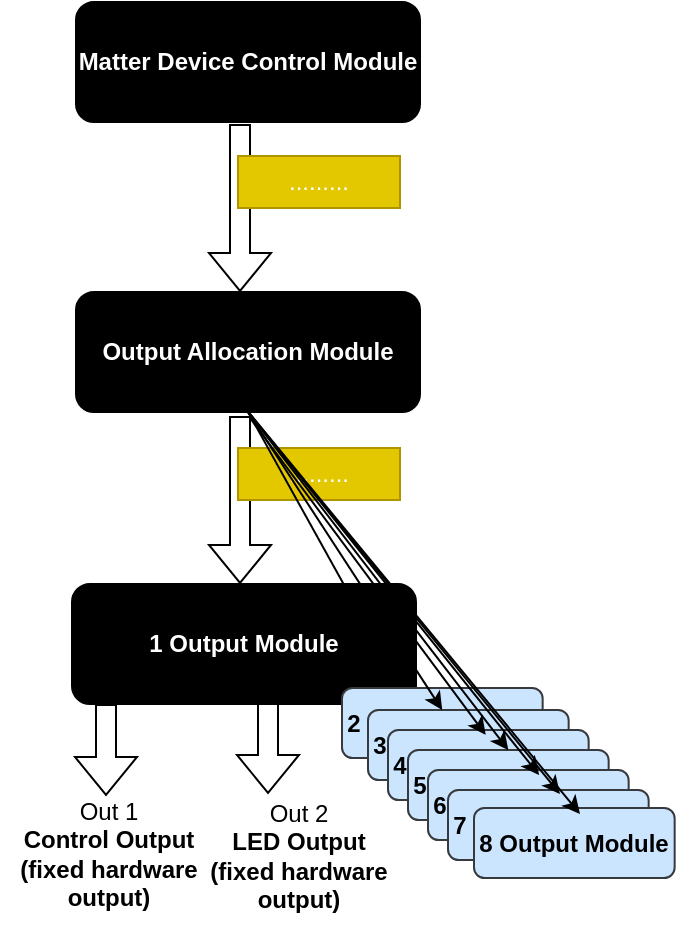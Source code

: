 <mxfile version="24.4.4" type="github" pages="6">
  <diagram name="Architecture" id="3tNNM1X5z_LQ3v7Zmcsf">
    <mxGraphModel dx="1160" dy="702" grid="0" gridSize="10" guides="1" tooltips="1" connect="1" arrows="1" fold="1" page="1" pageScale="1" pageWidth="850" pageHeight="1100" background="none" math="0" shadow="0">
      <root>
        <mxCell id="0" />
        <mxCell id="1" parent="0" />
        <UserObject label="&lt;b&gt;1 Output Module&lt;/b&gt;" link="data:page/id,SDVZ6m2dIcWAikIsJlS1" id="fAy4cRbwCINLskFZb-au-1">
          <mxCell style="rounded=1;whiteSpace=wrap;html=1;fillColor=#000000;fontColor=#FFFFFF;" parent="1" vertex="1">
            <mxGeometry x="293" y="929" width="172" height="60" as="geometry" />
          </mxCell>
        </UserObject>
        <mxCell id="fAy4cRbwCINLskFZb-au-11" value="&lt;b&gt;2 Output Module&lt;/b&gt;" style="rounded=1;whiteSpace=wrap;html=1;fillColor=#cce5ff;strokeColor=#36393d;" parent="1" vertex="1">
          <mxGeometry x="428" y="981" width="100.33" height="35" as="geometry" />
        </mxCell>
        <mxCell id="fAy4cRbwCINLskFZb-au-12" value="&lt;b&gt;3 Output Module&lt;/b&gt;" style="rounded=1;whiteSpace=wrap;html=1;fillColor=#cce5ff;strokeColor=#36393d;" parent="1" vertex="1">
          <mxGeometry x="441" y="992" width="100.33" height="35" as="geometry" />
        </mxCell>
        <mxCell id="fAy4cRbwCINLskFZb-au-13" value="&lt;b&gt;4 Output Module&lt;/b&gt;" style="rounded=1;whiteSpace=wrap;html=1;fillColor=#cce5ff;strokeColor=#36393d;" parent="1" vertex="1">
          <mxGeometry x="451" y="1002" width="100.33" height="35" as="geometry" />
        </mxCell>
        <mxCell id="fAy4cRbwCINLskFZb-au-14" value="&lt;b&gt;5 Output Module&lt;/b&gt;" style="rounded=1;whiteSpace=wrap;html=1;fillColor=#cce5ff;strokeColor=#36393d;" parent="1" vertex="1">
          <mxGeometry x="461" y="1012" width="100.33" height="35" as="geometry" />
        </mxCell>
        <mxCell id="fAy4cRbwCINLskFZb-au-15" value="&lt;b&gt;6 Output Module&lt;/b&gt;" style="rounded=1;whiteSpace=wrap;html=1;fillColor=#cce5ff;strokeColor=#36393d;" parent="1" vertex="1">
          <mxGeometry x="471" y="1022" width="100.33" height="35" as="geometry" />
        </mxCell>
        <mxCell id="fAy4cRbwCINLskFZb-au-16" value="&lt;b&gt;7 Output Module&lt;/b&gt;" style="rounded=1;whiteSpace=wrap;html=1;fillColor=#cce5ff;strokeColor=#36393d;" parent="1" vertex="1">
          <mxGeometry x="481" y="1032" width="100.33" height="35" as="geometry" />
        </mxCell>
        <mxCell id="fAy4cRbwCINLskFZb-au-17" value="&lt;b&gt;8 Output Module&lt;/b&gt;" style="rounded=1;whiteSpace=wrap;html=1;fillColor=#cce5ff;strokeColor=#36393d;" parent="1" vertex="1">
          <mxGeometry x="494" y="1041" width="100.33" height="35" as="geometry" />
        </mxCell>
        <mxCell id="ux4bUXaMXEddhi8iajMC-2" value="" style="shape=flexArrow;endArrow=classic;html=1;rounded=0;" parent="1" edge="1">
          <mxGeometry width="50" height="50" relative="1" as="geometry">
            <mxPoint x="377" y="845" as="sourcePoint" />
            <mxPoint x="377" y="929" as="targetPoint" />
          </mxGeometry>
        </mxCell>
        <UserObject label="&lt;font color=&quot;#ffffff&quot;&gt;.........&lt;/font&gt;" link="data:page/id,x37iSuyGTZj7YB0T2Fns" id="trt422tmJs_5_FZKnpYO-1">
          <mxCell style="rounded=0;whiteSpace=wrap;html=1;fillColor=#e3c800;strokeColor=#B09500;fontColor=#000000;" parent="1" vertex="1">
            <mxGeometry x="376" y="861" width="81" height="26" as="geometry" />
          </mxCell>
        </UserObject>
        <mxCell id="wxT5oKkkRgQmS80elWKP-1" value="" style="shape=flexArrow;endArrow=classic;html=1;rounded=0;" parent="1" edge="1">
          <mxGeometry width="50" height="50" relative="1" as="geometry">
            <mxPoint x="310" y="989" as="sourcePoint" />
            <mxPoint x="310" y="1035" as="targetPoint" />
          </mxGeometry>
        </mxCell>
        <mxCell id="wxT5oKkkRgQmS80elWKP-2" value="" style="shape=flexArrow;endArrow=classic;html=1;rounded=0;" parent="1" edge="1">
          <mxGeometry width="50" height="50" relative="1" as="geometry">
            <mxPoint x="391" y="988" as="sourcePoint" />
            <mxPoint x="391" y="1034" as="targetPoint" />
          </mxGeometry>
        </mxCell>
        <mxCell id="wxT5oKkkRgQmS80elWKP-3" value="Out 1&lt;div&gt;&lt;b&gt;Control Output&lt;/b&gt;&lt;/div&gt;&lt;div&gt;&lt;b&gt;(fixed hardware&lt;/b&gt;&lt;/div&gt;&lt;div&gt;&lt;b&gt;output)&lt;/b&gt;&lt;/div&gt;" style="text;html=1;align=center;verticalAlign=middle;resizable=0;points=[];autosize=1;strokeColor=none;fillColor=none;" parent="1" vertex="1">
          <mxGeometry x="257" y="1029" width="107" height="70" as="geometry" />
        </mxCell>
        <mxCell id="9pxlGcknDMdws_vcNT_B-1" value="Out 2&lt;div&gt;&lt;b&gt;LED Output&lt;/b&gt;&lt;/div&gt;&lt;div&gt;&lt;div&gt;&lt;b&gt;(fixed hardware&lt;/b&gt;&lt;/div&gt;&lt;div&gt;&lt;b&gt;output)&lt;/b&gt;&lt;/div&gt;&lt;/div&gt;" style="text;html=1;align=center;verticalAlign=middle;resizable=0;points=[];autosize=1;strokeColor=none;fillColor=none;" parent="1" vertex="1">
          <mxGeometry x="352" y="1030" width="107" height="70" as="geometry" />
        </mxCell>
        <UserObject label="&lt;b&gt;Output Allocation Module&lt;/b&gt;" link="data:page/id,f13qpNif5W2N2oETGpjO" id="vfjMXeYuusqqXOGD4zw7-1">
          <mxCell style="rounded=1;whiteSpace=wrap;html=1;fillColor=#000000;fontColor=#FFFFFF;" parent="1" vertex="1">
            <mxGeometry x="295" y="783" width="172" height="60" as="geometry" />
          </mxCell>
        </UserObject>
        <mxCell id="m_XG7xQePaBYRRnWptKg-1" value="" style="shape=flexArrow;endArrow=classic;html=1;rounded=0;" parent="1" edge="1">
          <mxGeometry width="50" height="50" relative="1" as="geometry">
            <mxPoint x="377" y="699" as="sourcePoint" />
            <mxPoint x="377" y="783" as="targetPoint" />
          </mxGeometry>
        </mxCell>
        <UserObject label="&lt;font color=&quot;#ffffff&quot;&gt;.........&lt;/font&gt;" link="data:page/id,_CJlaNm810BKsSvQgKIT" id="m_XG7xQePaBYRRnWptKg-2">
          <mxCell style="rounded=0;whiteSpace=wrap;html=1;fillColor=#e3c800;strokeColor=#B09500;fontColor=#000000;" parent="1" vertex="1">
            <mxGeometry x="376" y="715" width="81" height="26" as="geometry" />
          </mxCell>
        </UserObject>
        <mxCell id="jWVe9jhLpJO2bFFUr-xW-1" value="" style="endArrow=classic;html=1;rounded=0;exitX=0.5;exitY=1;exitDx=0;exitDy=0;entryX=0.366;entryY=0.037;entryDx=0;entryDy=0;entryPerimeter=0;" parent="1" source="vfjMXeYuusqqXOGD4zw7-1" edge="1">
          <mxGeometry width="50" height="50" relative="1" as="geometry">
            <mxPoint x="453" y="856" as="sourcePoint" />
            <mxPoint x="451.721" y="970.295" as="targetPoint" />
          </mxGeometry>
        </mxCell>
        <mxCell id="jWVe9jhLpJO2bFFUr-xW-2" value="" style="endArrow=classic;html=1;rounded=0;entryX=0.37;entryY=0;entryDx=0;entryDy=0;entryPerimeter=0;exitX=0.5;exitY=1;exitDx=0;exitDy=0;" parent="1" source="vfjMXeYuusqqXOGD4zw7-1" target="fAy4cRbwCINLskFZb-au-12" edge="1">
          <mxGeometry width="50" height="50" relative="1" as="geometry">
            <mxPoint x="384" y="851" as="sourcePoint" />
            <mxPoint x="460" y="978" as="targetPoint" />
          </mxGeometry>
        </mxCell>
        <mxCell id="jWVe9jhLpJO2bFFUr-xW-3" value="" style="endArrow=classic;html=1;rounded=0;entryX=0.487;entryY=0.069;entryDx=0;entryDy=0;entryPerimeter=0;" parent="1" target="fAy4cRbwCINLskFZb-au-13" edge="1">
          <mxGeometry width="50" height="50" relative="1" as="geometry">
            <mxPoint x="382" y="846" as="sourcePoint" />
            <mxPoint x="479" y="992" as="targetPoint" />
          </mxGeometry>
        </mxCell>
        <mxCell id="jWVe9jhLpJO2bFFUr-xW-4" value="" style="endArrow=classic;html=1;rounded=0;entryX=0.5;entryY=0;entryDx=0;entryDy=0;exitX=0.5;exitY=1;exitDx=0;exitDy=0;" parent="1" source="vfjMXeYuusqqXOGD4zw7-1" target="fAy4cRbwCINLskFZb-au-14" edge="1">
          <mxGeometry width="50" height="50" relative="1" as="geometry">
            <mxPoint x="392" y="856" as="sourcePoint" />
            <mxPoint x="510" y="1014" as="targetPoint" />
          </mxGeometry>
        </mxCell>
        <mxCell id="jWVe9jhLpJO2bFFUr-xW-5" value="" style="endArrow=classic;html=1;rounded=0;entryX=0.554;entryY=0.071;entryDx=0;entryDy=0;entryPerimeter=0;" parent="1" target="fAy4cRbwCINLskFZb-au-15" edge="1">
          <mxGeometry width="50" height="50" relative="1" as="geometry">
            <mxPoint x="382" y="844" as="sourcePoint" />
            <mxPoint x="521" y="1022" as="targetPoint" />
          </mxGeometry>
        </mxCell>
        <mxCell id="jWVe9jhLpJO2bFFUr-xW-6" value="" style="endArrow=classic;html=1;rounded=0;entryX=0.554;entryY=0.071;entryDx=0;entryDy=0;entryPerimeter=0;exitX=0.5;exitY=1;exitDx=0;exitDy=0;" parent="1" source="vfjMXeYuusqqXOGD4zw7-1" edge="1">
          <mxGeometry width="50" height="50" relative="1" as="geometry">
            <mxPoint x="392" y="854" as="sourcePoint" />
            <mxPoint x="537" y="1034" as="targetPoint" />
          </mxGeometry>
        </mxCell>
        <mxCell id="jWVe9jhLpJO2bFFUr-xW-7" value="" style="endArrow=classic;html=1;rounded=0;entryX=0.554;entryY=0.071;entryDx=0;entryDy=0;entryPerimeter=0;" parent="1" edge="1">
          <mxGeometry width="50" height="50" relative="1" as="geometry">
            <mxPoint x="382" y="844" as="sourcePoint" />
            <mxPoint x="547" y="1044" as="targetPoint" />
          </mxGeometry>
        </mxCell>
        <UserObject label="&lt;b&gt;Matter Device Control Module&lt;/b&gt;" link="data:page/id,f13qpNif5W2N2oETGpjO" id="OaNki6vrqeqxyBiYRJJm-1">
          <mxCell style="rounded=1;whiteSpace=wrap;html=1;fillColor=#000000;fontColor=#FFFFFF;" vertex="1" parent="1">
            <mxGeometry x="295" y="638" width="172" height="60" as="geometry" />
          </mxCell>
        </UserObject>
      </root>
    </mxGraphModel>
  </diagram>
  <diagram name="96- Output allocation module" id="f13qpNif5W2N2oETGpjO">
    <mxGraphModel dx="1160" dy="1802" grid="0" gridSize="10" guides="1" tooltips="1" connect="1" arrows="1" fold="1" page="1" pageScale="1" pageWidth="850" pageHeight="1100" background="none" backgroundImage="{&quot;src&quot;:&quot;data:page/id,3tNNM1X5z_LQ3v7Zmcsf&quot;}" math="0" shadow="0">
      <root>
        <mxCell id="iN4MMuQWKGQ09hD97ne7-0" />
        <mxCell id="iN4MMuQWKGQ09hD97ne7-1" parent="iN4MMuQWKGQ09hD97ne7-0" />
        <mxCell id="iN4MMuQWKGQ09hD97ne7-2" value="&lt;div style=&quot;box-sizing: border-box; font-family: &amp;quot;Segoe UI VSS (Regular)&amp;quot;, &amp;quot;Segoe UI&amp;quot;, -apple-system, BlinkMacSystemFont, Roboto, &amp;quot;Helvetica Neue&amp;quot;, Helvetica, Ubuntu, Arial, sans-serif, &amp;quot;Apple Color Emoji&amp;quot;, &amp;quot;Segoe UI Emoji&amp;quot;, &amp;quot;Segoe UI Symbol&amp;quot;; font-size: 14px; text-align: start;&quot;&gt;&lt;div style=&quot;box-sizing: border-box;&quot;&gt;&lt;div style=&quot;box-sizing: border-box;&quot;&gt;&lt;div&gt;&lt;div style=&quot;box-sizing: border-box;&quot;&gt;Available modules (in this context hardware pluggable modules) which can be selected&lt;/div&gt;&lt;div style=&quot;box-sizing: border-box;&quot;&gt;&lt;ol style=&quot;box-sizing: border-box; padding-left: 40px;&quot;&gt;&lt;li style=&quot;box-sizing: border-box; list-style: inherit;&quot;&gt;Switch&lt;br style=&quot;box-sizing: border-box;&quot;&gt;&lt;/li&gt;&lt;li style=&quot;box-sizing: border-box; list-style: inherit;&quot;&gt;Switch Large&lt;/li&gt;&lt;li style=&quot;box-sizing: border-box; list-style: inherit;&quot;&gt;Dimmer&lt;/li&gt;&lt;li style=&quot;box-sizing: border-box; list-style: inherit;&quot;&gt;Regulator&lt;br style=&quot;box-sizing: border-box;&quot;&gt;&lt;/li&gt;&lt;li style=&quot;box-sizing: border-box; list-style: inherit;&quot;&gt;Regulator Large&lt;/li&gt;&lt;li style=&quot;box-sizing: border-box; list-style: inherit;&quot;&gt;Plug&lt;/li&gt;&lt;li style=&quot;box-sizing: border-box; list-style: inherit;&quot;&gt;Plug Large&lt;/li&gt;&lt;li style=&quot;box-sizing: border-box; list-style: inherit;&quot;&gt;spare&lt;/li&gt;&lt;li style=&quot;box-sizing: border-box; list-style: inherit;&quot;&gt;spare&lt;/li&gt;&lt;li style=&quot;box-sizing: border-box; list-style: inherit;&quot;&gt;Empty&lt;/li&gt;&lt;/ol&gt;&lt;/div&gt;&lt;div style=&quot;box-sizing: border-box;&quot;&gt;Modules are standard size modules and occupies 1 position, The large modules uses 2 positions, meaning each large module occupies 2 led control outputs and 2 level control outputs.&lt;/div&gt;&lt;div style=&quot;box-sizing: border-box;&quot;&gt;&lt;br style=&quot;box-sizing: border-box;&quot;&gt;&lt;/div&gt;&lt;div style=&quot;box-sizing: border-box;&quot;&gt;Based on the input, the allocator has to allocate the values to the output modules.&lt;/div&gt;&lt;/div&gt;&lt;div&gt;&lt;b&gt;&lt;br&gt;&lt;/b&gt;&lt;/div&gt;&lt;ul style=&quot;box-sizing: border-box; padding: 0px 0px 0px 40px;&quot;&gt;&lt;li style=&quot;box-sizing: border-box; list-style: inherit;&quot;&gt;&lt;div style=&quot;box-sizing: border-box;&quot;&gt;&lt;b style=&quot;box-sizing: border-box;&quot;&gt;Allocation Logic&lt;/b&gt;&lt;/div&gt;&lt;div style=&quot;box-sizing: border-box;&quot;&gt;&lt;ul style=&quot;box-sizing: border-box; padding: 0px 0px 0px 40px;&quot;&gt;&lt;li style=&quot;box-sizing: border-box; list-style: inherit;&quot;&gt;Allocate module 1 to Output module 1 output&lt;/li&gt;&lt;ul style=&quot;box-sizing: border-box; padding: 0px 0px 0px 40px;&quot;&gt;&lt;li style=&quot;box-sizing: border-box; list-style: inherit;&quot;&gt;If module 1 is large module, reserve output module 2 output&lt;/li&gt;&lt;/ul&gt;&lt;li style=&quot;box-sizing: border-box; list-style: inherit;&quot;&gt;Check next available output module, allocate the output of the module to next available output module and reserve the next output module, if the module is large&lt;/li&gt;&lt;li style=&quot;box-sizing: border-box; list-style: inherit;&quot;&gt;If module is empty allocate to next output module output&lt;/li&gt;&lt;li style=&quot;box-sizing: border-box; list-style: inherit;&quot;&gt;Allocate until the last module&amp;nbsp;&lt;/li&gt;&lt;li style=&quot;box-sizing: border-box; list-style: inherit;&quot;&gt;If module takes more than 8 output modules, ignore allocation after the 8th output module&lt;/li&gt;&lt;/ul&gt;&lt;div style=&quot;box-sizing: border-box;&quot;&gt;Example:&amp;nbsp;&lt;/div&gt;&lt;div style=&quot;box-sizing: border-box;&quot;&gt;types&lt;/div&gt;&lt;div style=&quot;box-sizing: border-box;&quot;&gt;1- Switch&lt;/div&gt;&lt;div style=&quot;box-sizing: border-box;&quot;&gt;2-Regulator Large&lt;/div&gt;&lt;div style=&quot;box-sizing: border-box;&quot;&gt;3- Dimmer&lt;/div&gt;&lt;div style=&quot;box-sizing: border-box;&quot;&gt;4-Plug Large&lt;/div&gt;&lt;div style=&quot;box-sizing: border-box;&quot;&gt;5-Empty&lt;/div&gt;&lt;div style=&quot;box-sizing: border-box;&quot;&gt;6-Empty&lt;/div&gt;&lt;div style=&quot;box-sizing: border-box;&quot;&gt;7-Empty&lt;/div&gt;&lt;div style=&quot;box-sizing: border-box;&quot;&gt;8-empty&lt;/div&gt;&lt;div style=&quot;box-sizing: border-box;&quot;&gt;&lt;br style=&quot;box-sizing: border-box;&quot;&gt;&lt;/div&gt;&lt;div style=&quot;box-sizing: border-box;&quot;&gt;Allocation based on the example:&lt;/div&gt;&lt;div style=&quot;box-sizing: border-box;&quot;&gt;Output Module 1 - Switch (occupies 1 output module)&lt;/div&gt;&lt;div style=&quot;box-sizing: border-box;&quot;&gt;Output Module 2 - Regulator Large (occupies 2 output modules)&lt;/div&gt;&lt;div style=&quot;box-sizing: border-box;&quot;&gt;Output Module 3 - Reserve (occupied by regulator large)&lt;/div&gt;&lt;div style=&quot;box-sizing: border-box;&quot;&gt;Output Module 4 - Dimmer&amp;nbsp;&lt;span style=&quot;box-sizing: border-box;&quot;&gt;(occupies 1 output module)&lt;/span&gt;&lt;/div&gt;&lt;div style=&quot;box-sizing: border-box;&quot;&gt;Output Module 5 - Plug&amp;nbsp; Large (Occupies 2 output modules)&lt;/div&gt;&lt;div style=&quot;box-sizing: border-box;&quot;&gt;&lt;span style=&quot;box-sizing: border-box;&quot;&gt;Output Module 6 - Reserve (occupied by plug large)&lt;/span&gt;&lt;br style=&quot;box-sizing: border-box;&quot;&gt;&lt;/div&gt;&lt;div style=&quot;box-sizing: border-box;&quot;&gt;&lt;span style=&quot;box-sizing: border-box;&quot;&gt;Output Module 7 - Reserve&lt;/span&gt;&lt;/div&gt;&lt;div style=&quot;box-sizing: border-box;&quot;&gt;&lt;span style=&quot;box-sizing: border-box;&quot;&gt;Output Module 8 - Reserve&lt;/span&gt;&lt;/div&gt;&lt;div style=&quot;box-sizing: border-box;&quot;&gt;&lt;br style=&quot;box-sizing: border-box;&quot;&gt;&lt;/div&gt;&lt;/div&gt;&lt;div style=&quot;box-sizing: border-box;&quot;&gt;&lt;br style=&quot;box-sizing: border-box;&quot;&gt;&lt;/div&gt;&lt;div style=&quot;box-sizing: border-box;&quot;&gt;&lt;b style=&quot;box-sizing: border-box;&quot;&gt;Control Logic&lt;/b&gt;&lt;/div&gt;&lt;div style=&quot;box-sizing: border-box;&quot;&gt;&lt;span style=&quot;box-sizing: border-box;&quot;&gt;&amp;nbsp;&lt;/span&gt;&lt;br style=&quot;box-sizing: border-box;&quot;&gt;&lt;/div&gt;&lt;div style=&quot;box-sizing: border-box;&quot;&gt;&lt;i style=&quot;box-sizing: border-box;&quot;&gt;&lt;u style=&quot;box-sizing: border-box;&quot;&gt;Type: Switch, Plug, Plug Large&lt;/u&gt;&lt;/i&gt;&lt;/div&gt;&lt;div style=&quot;box-sizing: border-box;&quot;&gt;&lt;ol style=&quot;box-sizing: border-box; padding-left: 40px;&quot;&gt;&lt;li style=&quot;box-sizing: border-box; list-style: inherit;&quot;&gt;PWM = off&lt;/li&gt;&lt;li style=&quot;box-sizing: border-box; list-style: inherit;&quot;&gt;&lt;span style=&quot;box-sizing: border-box;&quot;&gt;Number of leds-1&lt;/span&gt;&lt;br style=&quot;box-sizing: border-box;&quot;&gt;&lt;/li&gt;&lt;li style=&quot;box-sizing: border-box; list-style: inherit;&quot;&gt;&lt;span style=&quot;box-sizing: border-box;&quot;&gt;&lt;br style=&quot;box-sizing: border-box;&quot;&gt;State is off, then Output level 0%&lt;br style=&quot;box-sizing: border-box;&quot;&gt;&lt;/span&gt;State is on then Output level 100%&lt;/li&gt;&lt;li style=&quot;box-sizing: border-box; list-style: inherit;&quot;&gt;Switch led color (global value)&lt;/li&gt;&lt;li style=&quot;box-sizing: border-box; list-style: inherit;&quot;&gt;Led brightness = Required Visible brightness (calculated by ambient light sensor module) from global variable + Switch light compensation (global value)&lt;/li&gt;&lt;/ol&gt;&lt;div style=&quot;box-sizing: border-box;&quot;&gt;&lt;div style=&quot;box-sizing: border-box;&quot;&gt;&lt;i style=&quot;box-sizing: border-box;&quot;&gt;&lt;u style=&quot;box-sizing: border-box;&quot;&gt;Type: Dimmer, Regulator, Regulator Large&lt;/u&gt;&lt;/i&gt;&lt;/div&gt;&lt;div style=&quot;box-sizing: border-box;&quot;&gt;&lt;ol style=&quot;box-sizing: border-box; padding-left: 40px;&quot;&gt;&lt;li style=&quot;box-sizing: border-box; list-style: inherit;&quot;&gt;PWM = on&amp;nbsp;&lt;/li&gt;&lt;li style=&quot;box-sizing: border-box; list-style: inherit;&quot;&gt;&lt;span style=&quot;box-sizing: border-box;&quot;&gt;Number of leds - Set based on level - 0 to 5 (eg: if 100% 5 leds, 50%-2 leds) and when state is on&lt;br style=&quot;box-sizing: border-box;&quot;&gt;&lt;/span&gt;When state is off number of leds to 0&lt;/li&gt;&lt;li style=&quot;box-sizing: border-box; list-style: inherit;&quot;&gt;Set level passes to level when state is on level is 0 when state is off&lt;/li&gt;&lt;li style=&quot;box-sizing: border-box; list-style: inherit;&quot;&gt;Switch led color (global value)&lt;br style=&quot;box-sizing: border-box;&quot;&gt;&lt;/li&gt;&lt;li style=&quot;box-sizing: border-box; list-style: inherit;&quot;&gt;Led brightness = Required Visible brightness (calculated by ambient light sensor) + Switch light compensation (global value)&lt;/li&gt;&lt;/ol&gt;&lt;div style=&quot;box-sizing: border-box;&quot;&gt;Type: Empty&lt;/div&gt;&lt;div style=&quot;box-sizing: border-box;&quot;&gt;&lt;ol style=&quot;box-sizing: border-box; padding-left: 40px;&quot;&gt;&lt;li style=&quot;box-sizing: border-box; list-style: inherit;&quot;&gt;PWM = off&lt;/li&gt;&lt;li style=&quot;box-sizing: border-box; list-style: inherit;&quot;&gt;&lt;span style=&quot;box-sizing: border-box;&quot;&gt;Number of leds 0&lt;/span&gt;&lt;br style=&quot;box-sizing: border-box;&quot;&gt;&lt;/li&gt;&lt;li style=&quot;box-sizing: border-box; list-style: inherit;&quot;&gt;level is 0&lt;/li&gt;&lt;li style=&quot;box-sizing: border-box; list-style: inherit;&quot;&gt;Dimmer led color (global value)&lt;br style=&quot;box-sizing: border-box;&quot;&gt;&lt;/li&gt;&lt;li style=&quot;box-sizing: border-box; list-style: inherit;&quot;&gt;Led brightness = 0&lt;/li&gt;&lt;/ol&gt;&lt;/div&gt;&lt;/div&gt;&lt;/div&gt;&lt;/div&gt;&lt;/li&gt;&lt;/ul&gt;&lt;/div&gt;&lt;/div&gt;&lt;/div&gt;" style="rounded=0;whiteSpace=wrap;html=1;fillColor=#99CCFF;strokeColor=#b85450;gradientColor=none;glass=1;opacity=89;shadow=0;" parent="iN4MMuQWKGQ09hD97ne7-1" vertex="1">
          <mxGeometry x="7" y="-180" width="838" height="1276" as="geometry" />
        </mxCell>
        <UserObject label="&lt;b&gt;&lt;font style=&quot;font-size: 21px;&quot;&gt;X&lt;/font&gt;&lt;/b&gt;" link="data:page/id,3tNNM1X5z_LQ3v7Zmcsf" id="iN4MMuQWKGQ09hD97ne7-3">
          <mxCell style="whiteSpace=wrap;html=1;aspect=fixed;fillColor=#ff0000;" parent="iN4MMuQWKGQ09hD97ne7-1" vertex="1">
            <mxGeometry x="812" y="-180" width="33" height="33" as="geometry" />
          </mxCell>
        </UserObject>
      </root>
    </mxGraphModel>
  </diagram>
  <diagram name="97- Matter device control module" id="aMIlVjx1Cge-OQUNsxkA">
    <mxGraphModel dx="1160" dy="1802" grid="0" gridSize="10" guides="1" tooltips="1" connect="1" arrows="1" fold="1" page="1" pageScale="1" pageWidth="850" pageHeight="1100" background="none" backgroundImage="{&quot;src&quot;:&quot;data:page/id,3tNNM1X5z_LQ3v7Zmcsf&quot;}" math="0" shadow="0">
      <root>
        <mxCell id="myedNGTBb659xeRmofeS-0" />
        <mxCell id="myedNGTBb659xeRmofeS-1" parent="myedNGTBb659xeRmofeS-0" />
        <mxCell id="myedNGTBb659xeRmofeS-2" value="&lt;div style=&quot;box-sizing: border-box; font-family: &amp;quot;Segoe UI VSS (Regular)&amp;quot;, &amp;quot;Segoe UI&amp;quot;, -apple-system, BlinkMacSystemFont, Roboto, &amp;quot;Helvetica Neue&amp;quot;, Helvetica, Ubuntu, Arial, sans-serif, &amp;quot;Apple Color Emoji&amp;quot;, &amp;quot;Segoe UI Emoji&amp;quot;, &amp;quot;Segoe UI Symbol&amp;quot;; font-size: 14px; text-align: start;&quot;&gt;&lt;div style=&quot;box-sizing: border-box;&quot;&gt;&lt;div style=&quot;box-sizing: border-box;&quot;&gt;&lt;div&gt;&lt;div style=&quot;box-sizing: border-box;&quot;&gt;&lt;div style=&quot;box-sizing: border-box;&quot;&gt;&lt;b style=&quot;box-sizing: border-box;&quot;&gt;Control Logic&lt;/b&gt;&lt;br style=&quot;box-sizing: border-box;&quot;&gt;&lt;div style=&quot;box-sizing: border-box;&quot;&gt;&lt;br style=&quot;box-sizing: border-box;&quot;&gt;&lt;/div&gt;&lt;div style=&quot;box-sizing: border-box;&quot;&gt;&lt;/div&gt;&lt;div style=&quot;box-sizing: border-box;&quot;&gt;&lt;span style=&quot;box-sizing: border-box;&quot;&gt;It is important that it remembers the last state on power cycle&amp;nbsp;&lt;/span&gt;&lt;/div&gt;&lt;div style=&quot;box-sizing: border-box;&quot;&gt;&lt;span style=&quot;box-sizing: border-box;&quot;&gt;&lt;br style=&quot;box-sizing: border-box;&quot;&gt;&lt;/span&gt;&lt;/div&gt;&lt;div style=&quot;box-sizing: border-box;&quot;&gt;&lt;span style=&quot;box-sizing: border-box;&quot;&gt;&lt;span style=&quot;box-sizing: border-box;&quot;&gt;Switch Cluster or On Off Cluster - Switch Module&lt;/span&gt;&lt;br style=&quot;box-sizing: border-box;&quot;&gt;&lt;/span&gt;&lt;/div&gt;&lt;div style=&quot;box-sizing: border-box;&quot;&gt;Level Controller Cluster - Dimmer Module&lt;/div&gt;&lt;div style=&quot;box-sizing: border-box;&quot;&gt;Fan Control Cluster - Regulator Module&lt;/div&gt;&lt;div style=&quot;box-sizing: border-box;&quot;&gt;Socket - Plug Module&lt;/div&gt;&lt;br style=&quot;box-sizing: border-box;&quot;&gt;&lt;/div&gt;&lt;div style=&quot;box-sizing: border-box;&quot;&gt;&lt;ul style=&quot;box-sizing: border-box; padding: 0px 0px 0px 40px;&quot;&gt;&lt;li style=&quot;box-sizing: border-box; list-style: inherit;&quot;&gt;If Device type is 1-2 =&amp;nbsp;&lt;span style=&quot;box-sizing: border-box;&quot;&gt;Switch Cluster or On Off Cluster - Switch Module&lt;/span&gt;&lt;/li&gt;&lt;li style=&quot;box-sizing: border-box; list-style: inherit;&quot;&gt;&lt;span style=&quot;box-sizing: border-box;&quot;&gt;If Device type is 3 =&amp;nbsp;&lt;span style=&quot;box-sizing: border-box;&quot;&gt;Level Controller Cluster - Dimmer Module&lt;/span&gt;&lt;/span&gt;&lt;/li&gt;&lt;li style=&quot;box-sizing: border-box; list-style: inherit;&quot;&gt;&lt;span style=&quot;box-sizing: border-box;&quot;&gt;&lt;span style=&quot;box-sizing: border-box;&quot;&gt;If Device type is 4-5 =&amp;nbsp;&lt;span style=&quot;box-sizing: border-box;&quot;&gt;Fan Control Cluster - Regulator Module&lt;/span&gt;&lt;/span&gt;&lt;/span&gt;&lt;/li&gt;&lt;li style=&quot;box-sizing: border-box; list-style: inherit;&quot;&gt;&lt;span style=&quot;box-sizing: border-box;&quot;&gt;&lt;span style=&quot;box-sizing: border-box;&quot;&gt;&lt;span style=&quot;box-sizing: border-box;&quot;&gt;If Device type is 6-7 =&amp;nbsp;&lt;span style=&quot;box-sizing: border-box;&quot;&gt;Socket - Plug Module&lt;/span&gt;&lt;/span&gt;&lt;/span&gt;&lt;/span&gt;&lt;/li&gt;&lt;li style=&quot;box-sizing: border-box; list-style: inherit;&quot;&gt;&lt;span style=&quot;box-sizing: border-box;&quot;&gt;If Device type is&amp;nbsp; 8 = Disable&lt;/span&gt;&lt;/li&gt;&lt;/ul&gt;&lt;div style=&quot;box-sizing: border-box;&quot;&gt;Sets device type dynamically on 8 instances of matter clusters&lt;/div&gt;&lt;div style=&quot;box-sizing: border-box;&quot;&gt;&lt;br style=&quot;box-sizing: border-box;&quot;&gt;&lt;/div&gt;&lt;div style=&quot;box-sizing: border-box;&quot;&gt;Assign Inputs based on the type selection to the matter cluster modules&lt;/div&gt;&lt;div style=&quot;box-sizing: border-box;&quot;&gt;&lt;ul style=&quot;box-sizing: border-box; padding: 0px 0px 0px 40px;&quot;&gt;&lt;li style=&quot;box-sizing: border-box; list-style: inherit;&quot;&gt;Switch&lt;/li&gt;&lt;ul style=&quot;box-sizing: border-box; padding: 0px 0px 0px 40px;&quot;&gt;&lt;li style=&quot;box-sizing: border-box; list-style: inherit;&quot;&gt;Only On Off&lt;/li&gt;&lt;/ul&gt;&lt;li style=&quot;box-sizing: border-box; list-style: inherit;&quot;&gt;Dimmer&lt;/li&gt;&lt;ul style=&quot;box-sizing: border-box; padding: 0px 0px 0px 40px;&quot;&gt;&lt;li style=&quot;box-sizing: border-box; list-style: inherit;&quot;&gt;On Off Level Up and Down&lt;/li&gt;&lt;/ul&gt;&lt;li style=&quot;box-sizing: border-box; list-style: inherit;&quot;&gt;Regulator&lt;/li&gt;&lt;ul style=&quot;box-sizing: border-box; padding: 0px 0px 0px 40px;&quot;&gt;&lt;li style=&quot;box-sizing: border-box; list-style: inherit;&quot;&gt;On Off Up and Down&lt;/li&gt;&lt;/ul&gt;&lt;li style=&quot;box-sizing: border-box; list-style: inherit;&quot;&gt;Socket&lt;/li&gt;&lt;ul style=&quot;box-sizing: border-box; padding: 0px 0px 0px 40px;&quot;&gt;&lt;li style=&quot;box-sizing: border-box; list-style: inherit;&quot;&gt;Only On Off&lt;/li&gt;&lt;/ul&gt;&lt;li style=&quot;box-sizing: border-box; list-style: inherit;&quot;&gt;Disable&lt;/li&gt;&lt;ul style=&quot;box-sizing: border-box; padding: 0px 0px 0px 40px;&quot;&gt;&lt;li style=&quot;box-sizing: border-box; list-style: inherit;&quot;&gt;No input and output,&amp;nbsp; disable every functionality including visibility on UI&lt;/li&gt;&lt;/ul&gt;&lt;/ul&gt;&lt;div style=&quot;box-sizing: border-box;&quot;&gt;Passes received device type on output device type&lt;/div&gt;&lt;div style=&quot;box-sizing: border-box;&quot;&gt;&lt;br style=&quot;box-sizing: border-box;&quot;&gt;&lt;/div&gt;&lt;div style=&quot;box-sizing: border-box;&quot;&gt;Sets constant parameters like constant increment step value, constant long press action, etc based on the module type selected&amp;nbsp;&lt;/div&gt;&lt;/div&gt;&lt;/div&gt;&lt;/div&gt;&lt;/div&gt;&lt;/div&gt;&lt;/div&gt;&lt;/div&gt;" style="rounded=0;whiteSpace=wrap;html=1;fillColor=#99CCFF;strokeColor=#b85450;gradientColor=none;glass=1;opacity=89;shadow=0;" vertex="1" parent="myedNGTBb659xeRmofeS-1">
          <mxGeometry x="7" y="-180" width="838" height="1276" as="geometry" />
        </mxCell>
        <UserObject label="&lt;b&gt;&lt;font style=&quot;font-size: 21px;&quot;&gt;X&lt;/font&gt;&lt;/b&gt;" link="data:page/id,3tNNM1X5z_LQ3v7Zmcsf" id="myedNGTBb659xeRmofeS-3">
          <mxCell style="whiteSpace=wrap;html=1;aspect=fixed;fillColor=#ff0000;" vertex="1" parent="myedNGTBb659xeRmofeS-1">
            <mxGeometry x="812" y="-180" width="33" height="33" as="geometry" />
          </mxCell>
        </UserObject>
      </root>
    </mxGraphModel>
  </diagram>
  <diagram name="95 Output module" id="SDVZ6m2dIcWAikIsJlS1">
    <mxGraphModel dx="1160" dy="702" grid="0" gridSize="10" guides="1" tooltips="1" connect="1" arrows="1" fold="1" page="1" pageScale="1" pageWidth="850" pageHeight="1100" background="none" backgroundImage="{&quot;src&quot;:&quot;data:page/id,3tNNM1X5z_LQ3v7Zmcsf&quot;}" math="0" shadow="0">
      <root>
        <mxCell id="2kp57rCUnibryJvJ5NKm-0" />
        <mxCell id="2kp57rCUnibryJvJ5NKm-1" parent="2kp57rCUnibryJvJ5NKm-0" />
        <mxCell id="2kp57rCUnibryJvJ5NKm-2" value="&lt;div style=&quot;box-sizing: border-box; font-family: &amp;quot;Segoe UI VSS (Regular)&amp;quot;, &amp;quot;Segoe UI&amp;quot;, -apple-system, BlinkMacSystemFont, Roboto, &amp;quot;Helvetica Neue&amp;quot;, Helvetica, Ubuntu, Arial, sans-serif, &amp;quot;Apple Color Emoji&amp;quot;, &amp;quot;Segoe UI Emoji&amp;quot;, &amp;quot;Segoe UI Symbol&amp;quot;; font-size: 14px; text-align: start;&quot;&gt;&lt;div style=&quot;box-sizing: border-box;&quot;&gt;&lt;div style=&quot;box-sizing: border-box;&quot;&gt;&lt;div&gt;&lt;div style=&quot;box-sizing: border-box;&quot;&gt;&lt;div style=&quot;box-sizing: border-box;&quot;&gt;&lt;div style=&quot;box-sizing: border-box;&quot;&gt;&lt;b style=&quot;box-sizing: border-box;&quot;&gt;Control Logic&lt;/b&gt;&lt;/div&gt;&lt;div style=&quot;box-sizing: border-box;&quot;&gt;&lt;br style=&quot;box-sizing: border-box;&quot;&gt;&lt;i style=&quot;box-sizing: border-box;&quot;&gt;&lt;u style=&quot;box-sizing: border-box;&quot;&gt;Control Output&lt;/u&gt;&lt;/i&gt;&lt;/div&gt;&lt;div style=&quot;box-sizing: border-box;&quot;&gt;&lt;ul style=&quot;box-sizing: border-box; padding: 0px 0px 0px 40px;&quot;&gt;&lt;li style=&quot;box-sizing: border-box; list-style: inherit;&quot;&gt;If PWM enable is high, enable PWM output, else low or high output&lt;/li&gt;&lt;li style=&quot;box-sizing: border-box; list-style: inherit;&quot;&gt;Start PWM when the output level changes from 0 to any&lt;/li&gt;&lt;li style=&quot;box-sizing: border-box; list-style: inherit;&quot;&gt;PWM must be triggered with respect to the zero crossing input (P1.05 on bmd)&lt;/li&gt;&lt;/ul&gt;&lt;div style=&quot;box-sizing: border-box;&quot;&gt;&lt;i style=&quot;box-sizing: border-box;&quot;&gt;&lt;u style=&quot;box-sizing: border-box;&quot;&gt;Led Output&lt;/u&gt;&lt;br style=&quot;box-sizing: border-box;&quot;&gt;&lt;br style=&quot;box-sizing: border-box;&quot;&gt;&lt;/i&gt;&lt;/div&gt;&lt;div style=&quot;box-sizing: border-box;&quot;&gt;Addressable leds are used, a driver light in size can be used, if calling led drivers on all 8 instances of output module increases memory a common module to control all led outputs can be considered)&lt;/div&gt;&lt;div style=&quot;box-sizing: border-box;&quot;&gt;&lt;ul style=&quot;box-sizing: border-box; padding: 0px 0px 0px 40px;&quot;&gt;&lt;li style=&quot;box-sizing: border-box; list-style: inherit;&quot;&gt;Check led enable bits&lt;/li&gt;&lt;li style=&quot;box-sizing: border-box; list-style: inherit;&quot;&gt;Set brightness&lt;br style=&quot;box-sizing: border-box;&quot;&gt;&lt;/li&gt;&lt;li style=&quot;box-sizing: border-box; list-style: inherit;&quot;&gt;Set color (LED color is set globally, fetched from global data block)&lt;/li&gt;&lt;li style=&quot;box-sizing: border-box; list-style: inherit;&quot;&gt;If level is not 0, turn on enabled leds (Same color and brightness for all leds)&lt;/li&gt;&lt;li style=&quot;box-sizing: border-box; list-style: inherit;&quot;&gt;If brightness is 0 or number of leds 0, disable execution to reduce power consumption&lt;/li&gt;&lt;li&gt;&lt;/li&gt;&lt;/ul&gt;&lt;/div&gt;&lt;/div&gt;&lt;/div&gt;&lt;/div&gt;&lt;/div&gt;&lt;/div&gt;&lt;/div&gt;&lt;/div&gt;" style="rounded=0;whiteSpace=wrap;html=1;fillColor=#99CCFF;strokeColor=#b85450;gradientColor=none;glass=1;opacity=89;shadow=0;" parent="2kp57rCUnibryJvJ5NKm-1" vertex="1">
          <mxGeometry x="7" y="509" width="838" height="587" as="geometry" />
        </mxCell>
        <UserObject label="&lt;b&gt;&lt;font style=&quot;font-size: 21px;&quot;&gt;X&lt;/font&gt;&lt;/b&gt;" link="data:page/id,3tNNM1X5z_LQ3v7Zmcsf" id="2kp57rCUnibryJvJ5NKm-3">
          <mxCell style="whiteSpace=wrap;html=1;aspect=fixed;fillColor=#ff0000;" parent="2kp57rCUnibryJvJ5NKm-1" vertex="1">
            <mxGeometry x="812" y="509" width="33" height="33" as="geometry" />
          </mxCell>
        </UserObject>
      </root>
    </mxGraphModel>
  </diagram>
  <diagram name="96-1 Inputs" id="_CJlaNm810BKsSvQgKIT">
    <mxGraphModel dx="1160" dy="702" grid="0" gridSize="10" guides="1" tooltips="1" connect="1" arrows="1" fold="1" page="1" pageScale="1" pageWidth="850" pageHeight="1100" background="none" backgroundImage="{&quot;src&quot;:&quot;data:page/id,3tNNM1X5z_LQ3v7Zmcsf&quot;}" math="0" shadow="0">
      <root>
        <mxCell id="Ujm6htgVsN1CnAjKJrb1-0" />
        <mxCell id="Ujm6htgVsN1CnAjKJrb1-1" parent="Ujm6htgVsN1CnAjKJrb1-0" />
        <mxCell id="Ujm6htgVsN1CnAjKJrb1-2" value="&lt;div style=&quot;box-sizing: border-box; font-family: &amp;quot;Segoe UI VSS (Regular)&amp;quot;, &amp;quot;Segoe UI&amp;quot;, -apple-system, BlinkMacSystemFont, Roboto, &amp;quot;Helvetica Neue&amp;quot;, Helvetica, Ubuntu, Arial, sans-serif, &amp;quot;Apple Color Emoji&amp;quot;, &amp;quot;Segoe UI Emoji&amp;quot;, &amp;quot;Segoe UI Symbol&amp;quot;; font-size: 14px; text-align: start;&quot;&gt;&lt;div style=&quot;box-sizing: border-box;&quot;&gt;&lt;div style=&quot;box-sizing: border-box;&quot;&gt;&lt;ul style=&quot;box-sizing: border-box; padding: 0px 0px 0px 40px;&quot;&gt;&lt;li style=&quot;box-sizing: border-box; list-style: inherit;&quot;&gt;&lt;div style=&quot;box-sizing: border-box;&quot;&gt;&lt;div style=&quot;box-sizing: border-box;&quot;&gt;&lt;b style=&quot;box-sizing: border-box;&quot;&gt;Input&lt;/b&gt;&lt;/div&gt;&lt;div style=&quot;box-sizing: border-box;&quot;&gt;&lt;ol style=&quot;box-sizing: border-box; padding-left: 40px; list-style: lower-alpha;&quot;&gt;&lt;li style=&quot;box-sizing: border-box; list-style: inherit;&quot;&gt;Type of module 1 byte&lt;br&gt;(1-Switch 2-Switch Large 3-Dimmer 4-Regulator 5-Regulator Large 6-Plug 7-Plug Large 8..9-spare 10-Empty)&lt;/li&gt;&lt;li style=&quot;box-sizing: border-box; list-style: inherit;&quot;&gt;Activation bits 1 byte&lt;/li&gt;&lt;ol style=&quot;box-sizing: border-box; padding-left: 40px;&quot;&gt;&lt;li style=&quot;box-sizing: border-box; list-style: inherit;&quot;&gt;&lt;span style=&quot;box-sizing: border-box;&quot;&gt;State - bool - 0 off 1 on&lt;/span&gt;&lt;/li&gt;&lt;li style=&quot;box-sizing: border-box; list-style: inherit;&quot;&gt;&lt;span style=&quot;box-sizing: border-box;&quot;&gt;reserve&lt;/span&gt;&lt;/li&gt;&lt;li style=&quot;box-sizing: border-box; list-style: inherit;&quot;&gt;&lt;span style=&quot;box-sizing: border-box;&quot;&gt;..&lt;/span&gt;&lt;/li&gt;&lt;/ol&gt;&lt;li style=&quot;box-sizing: border-box; list-style: inherit;&quot;&gt;Level&amp;nbsp;&lt;/li&gt;&lt;li style=&quot;box-sizing: border-box; list-style: inherit;&quot;&gt;Spare&lt;/li&gt;&lt;/ol&gt;&lt;/div&gt;&lt;/div&gt;&lt;/li&gt;&lt;/ul&gt;&lt;/div&gt;&lt;/div&gt;&lt;/div&gt;" style="rounded=0;whiteSpace=wrap;html=1;fillColor=#99CCFF;strokeColor=#b85450;gradientColor=none;glass=1;opacity=89;shadow=0;" parent="Ujm6htgVsN1CnAjKJrb1-1" vertex="1">
          <mxGeometry x="383" y="531" width="328" height="248" as="geometry" />
        </mxCell>
        <UserObject label="&lt;b&gt;&lt;font style=&quot;font-size: 21px;&quot;&gt;X&lt;/font&gt;&lt;/b&gt;" link="data:page/id,3tNNM1X5z_LQ3v7Zmcsf" id="Ujm6htgVsN1CnAjKJrb1-3">
          <mxCell style="whiteSpace=wrap;html=1;aspect=fixed;fillColor=#ff0000;" parent="Ujm6htgVsN1CnAjKJrb1-1" vertex="1">
            <mxGeometry x="678" y="531" width="33" height="33" as="geometry" />
          </mxCell>
        </UserObject>
      </root>
    </mxGraphModel>
  </diagram>
  <diagram name="95-1 Inputs" id="x37iSuyGTZj7YB0T2Fns">
    <mxGraphModel dx="1160" dy="702" grid="0" gridSize="10" guides="1" tooltips="1" connect="1" arrows="1" fold="1" page="1" pageScale="1" pageWidth="850" pageHeight="1100" background="none" backgroundImage="{&quot;src&quot;:&quot;data:page/id,3tNNM1X5z_LQ3v7Zmcsf&quot;}" math="0" shadow="0">
      <root>
        <mxCell id="FeNE7xWvElHuNIG-rqJQ-0" />
        <mxCell id="FeNE7xWvElHuNIG-rqJQ-1" parent="FeNE7xWvElHuNIG-rqJQ-0" />
        <mxCell id="FeNE7xWvElHuNIG-rqJQ-2" value="&lt;div style=&quot;box-sizing: border-box; font-family: &amp;quot;Segoe UI VSS (Regular)&amp;quot;, &amp;quot;Segoe UI&amp;quot;, -apple-system, BlinkMacSystemFont, Roboto, &amp;quot;Helvetica Neue&amp;quot;, Helvetica, Ubuntu, Arial, sans-serif, &amp;quot;Apple Color Emoji&amp;quot;, &amp;quot;Segoe UI Emoji&amp;quot;, &amp;quot;Segoe UI Symbol&amp;quot;; font-size: 14px; text-align: start;&quot;&gt;&lt;div style=&quot;box-sizing: border-box;&quot;&gt;&lt;div style=&quot;box-sizing: border-box;&quot;&gt;&lt;ul style=&quot;box-sizing: border-box; padding: 0px 0px 0px 40px;&quot;&gt;&lt;li style=&quot;box-sizing: border-box; list-style: inherit;&quot;&gt;&lt;div style=&quot;box-sizing: border-box;&quot;&gt;&lt;div style=&quot;box-sizing: border-box;&quot;&gt;&lt;ol style=&quot;box-sizing: border-box; padding-left: 40px;&quot;&gt;&lt;li style=&quot;box-sizing: border-box; list-style: inherit;&quot;&gt;&lt;div style=&quot;box-sizing: border-box;&quot;&gt;&lt;b style=&quot;box-sizing: border-box;&quot;&gt;Input (32 bit)&lt;/b&gt;&lt;/div&gt;&lt;div style=&quot;box-sizing: border-box;&quot;&gt;&lt;ol style=&quot;box-sizing: border-box; padding-left: 40px;&quot;&gt;&lt;li style=&quot;box-sizing: border-box; list-style: inherit;&quot;&gt;Control Bits (1byte)&lt;br style=&quot;box-sizing: border-box;&quot;&gt;&lt;span style=&quot;box-sizing: border-box;&quot;&gt;0-PWM enable (0-off, 1-on)&lt;/span&gt;&lt;br style=&quot;box-sizing: border-box;&quot;&gt;&lt;span style=&quot;box-sizing: border-box;&quot;&gt;1-led 1 enable bit&lt;/span&gt;&lt;br style=&quot;box-sizing: border-box;&quot;&gt;&lt;span style=&quot;box-sizing: border-box;&quot;&gt;2-led 2 enable&amp;nbsp;bit&lt;/span&gt;&lt;br style=&quot;box-sizing: border-box;&quot;&gt;&lt;span style=&quot;box-sizing: border-box;&quot;&gt;3-led 3 enable&amp;nbsp;bit&lt;/span&gt;&lt;br style=&quot;box-sizing: border-box;&quot;&gt;&lt;span style=&quot;box-sizing: border-box;&quot;&gt;4-led 4 enable&amp;nbsp;bit&lt;/span&gt;&lt;br style=&quot;box-sizing: border-box;&quot;&gt;&lt;span style=&quot;box-sizing: border-box;&quot;&gt;5-&lt;/span&gt;led 5 enable&amp;nbsp;bit&lt;br style=&quot;box-sizing: border-box;&quot;&gt;&lt;span style=&quot;box-sizing: border-box;&quot;&gt;6-&lt;/span&gt;led 6 enable&amp;nbsp;bit&lt;br style=&quot;box-sizing: border-box;&quot;&gt;&lt;span style=&quot;box-sizing: border-box;&quot;&gt;7-&lt;/span&gt;led 7 enable&amp;nbsp;bit&lt;br style=&quot;box-sizing: border-box;&quot;&gt;&lt;/li&gt;&lt;li style=&quot;box-sizing: border-box; list-style: inherit;&quot;&gt;&lt;span style=&quot;box-sizing: border-box;&quot;&gt;Level 0-100 (1byte)&lt;/span&gt;&lt;/li&gt;&lt;li style=&quot;box-sizing: border-box; list-style: inherit;&quot;&gt;Led color&lt;/li&gt;&lt;li style=&quot;box-sizing: border-box; list-style: inherit;&quot;&gt;&lt;span style=&quot;box-sizing: border-box;&quot;&gt;Led brightness 0-100 (1byte)&lt;/span&gt;&lt;/li&gt;&lt;/ol&gt;&lt;/div&gt;&lt;/li&gt;&lt;/ol&gt;&lt;/div&gt;&lt;/div&gt;&lt;/li&gt;&lt;/ul&gt;&lt;/div&gt;&lt;/div&gt;&lt;/div&gt;" style="rounded=0;whiteSpace=wrap;html=1;fillColor=#99CCFF;strokeColor=#b85450;gradientColor=none;glass=1;opacity=89;shadow=0;" vertex="1" parent="FeNE7xWvElHuNIG-rqJQ-1">
          <mxGeometry x="386" y="583" width="328" height="351" as="geometry" />
        </mxCell>
        <UserObject label="&lt;b&gt;&lt;font style=&quot;font-size: 21px;&quot;&gt;X&lt;/font&gt;&lt;/b&gt;" link="data:page/id,3tNNM1X5z_LQ3v7Zmcsf" id="FeNE7xWvElHuNIG-rqJQ-3">
          <mxCell style="whiteSpace=wrap;html=1;aspect=fixed;fillColor=#ff0000;" vertex="1" parent="FeNE7xWvElHuNIG-rqJQ-1">
            <mxGeometry x="681" y="583" width="33" height="33" as="geometry" />
          </mxCell>
        </UserObject>
      </root>
    </mxGraphModel>
  </diagram>
</mxfile>
